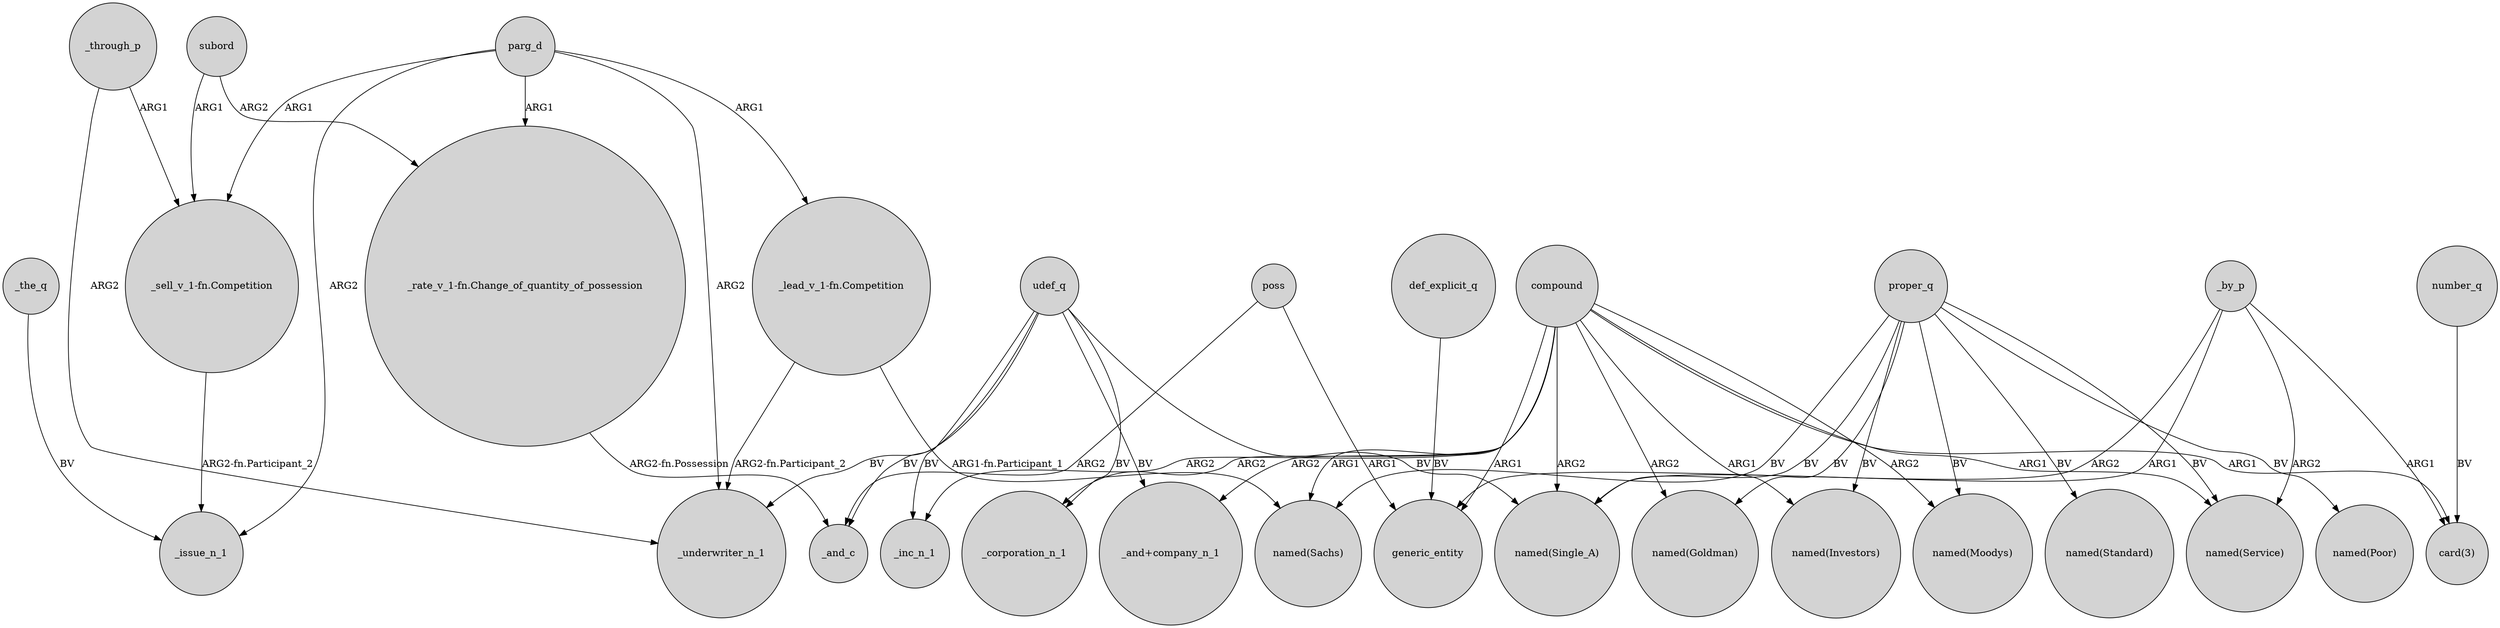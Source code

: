 digraph {
	node [shape=circle style=filled]
	compound -> "named(Goldman)" [label=ARG2]
	def_explicit_q -> generic_entity [label=BV]
	proper_q -> "named(Sachs)" [label=BV]
	proper_q -> "named(Poor)" [label=BV]
	compound -> "named(Sachs)" [label=ARG1]
	compound -> "_and+company_n_1" [label=ARG2]
	parg_d -> "_lead_v_1-fn.Competition" [label=ARG1]
	compound -> "card(3)" [label=ARG1]
	parg_d -> "_sell_v_1-fn.Competition" [label=ARG1]
	proper_q -> "named(Moodys)" [label=BV]
	proper_q -> "named(Goldman)" [label=BV]
	compound -> "named(Investors)" [label=ARG1]
	udef_q -> _and_c [label=BV]
	proper_q -> "named(Service)" [label=BV]
	poss -> generic_entity [label=ARG1]
	"_sell_v_1-fn.Competition" -> _issue_n_1 [label="ARG2-fn.Participant_2"]
	compound -> "named(Single_A)" [label=ARG2]
	_by_p -> "named(Service)" [label=ARG2]
	udef_q -> _inc_n_1 [label=BV]
	poss -> _and_c [label=ARG2]
	compound -> generic_entity [label=ARG1]
	compound -> "named(Service)" [label=ARG1]
	udef_q -> _underwriter_n_1 [label=BV]
	_through_p -> _underwriter_n_1 [label=ARG2]
	"_lead_v_1-fn.Competition" -> _underwriter_n_1 [label="ARG2-fn.Participant_2"]
	compound -> _inc_n_1 [label=ARG2]
	subord -> "_rate_v_1-fn.Change_of_quantity_of_possession" [label=ARG2]
	_by_p -> generic_entity [label=ARG2]
	"_rate_v_1-fn.Change_of_quantity_of_possession" -> _and_c [label="ARG2-fn.Possession"]
	_by_p -> "card(3)" [label=ARG1]
	"_lead_v_1-fn.Competition" -> "named(Sachs)" [label="ARG1-fn.Participant_1"]
	proper_q -> "named(Standard)" [label=BV]
	_through_p -> "_sell_v_1-fn.Competition" [label=ARG1]
	subord -> "_sell_v_1-fn.Competition" [label=ARG1]
	udef_q -> "named(Single_A)" [label=BV]
	parg_d -> "_rate_v_1-fn.Change_of_quantity_of_possession" [label=ARG1]
	compound -> _corporation_n_1 [label=ARG2]
	udef_q -> _corporation_n_1 [label=BV]
	parg_d -> _issue_n_1 [label=ARG2]
	parg_d -> _underwriter_n_1 [label=ARG2]
	udef_q -> "_and+company_n_1" [label=BV]
	proper_q -> "named(Investors)" [label=BV]
	proper_q -> "named(Single_A)" [label=BV]
	number_q -> "card(3)" [label=BV]
	compound -> "named(Moodys)" [label=ARG2]
	_by_p -> "named(Single_A)" [label=ARG1]
	_the_q -> _issue_n_1 [label=BV]
}
